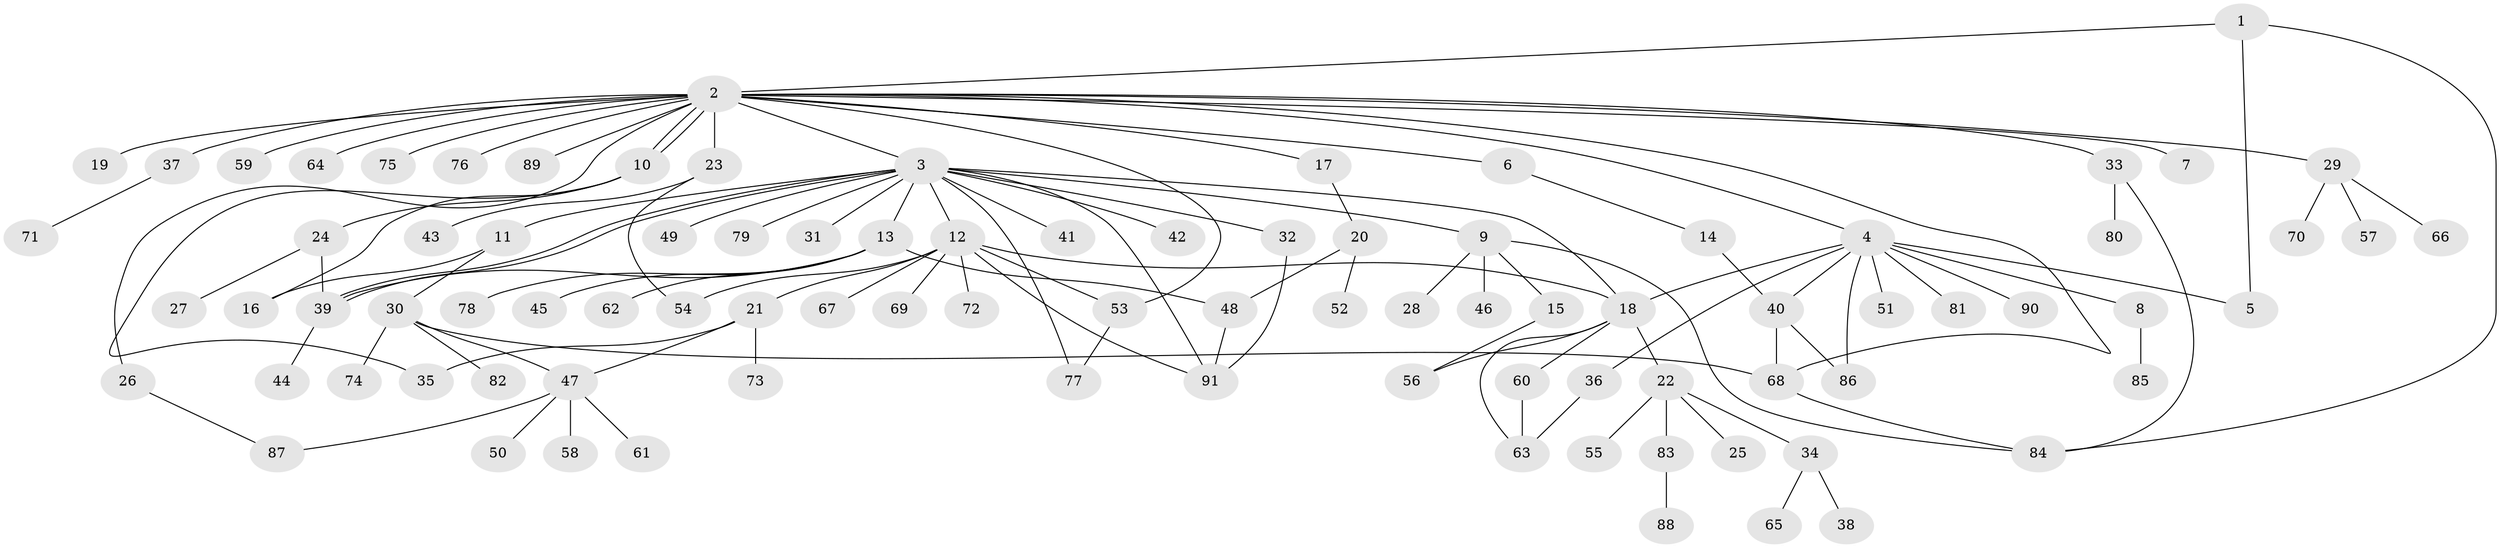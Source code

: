 // coarse degree distribution, {9: 0.018518518518518517, 2: 0.14814814814814814, 1: 0.6851851851851852, 13: 0.018518518518518517, 4: 0.018518518518518517, 14: 0.018518518518518517, 3: 0.037037037037037035, 18: 0.018518518518518517, 7: 0.018518518518518517, 6: 0.018518518518518517}
// Generated by graph-tools (version 1.1) at 2025/50/03/04/25 21:50:17]
// undirected, 91 vertices, 118 edges
graph export_dot {
graph [start="1"]
  node [color=gray90,style=filled];
  1;
  2;
  3;
  4;
  5;
  6;
  7;
  8;
  9;
  10;
  11;
  12;
  13;
  14;
  15;
  16;
  17;
  18;
  19;
  20;
  21;
  22;
  23;
  24;
  25;
  26;
  27;
  28;
  29;
  30;
  31;
  32;
  33;
  34;
  35;
  36;
  37;
  38;
  39;
  40;
  41;
  42;
  43;
  44;
  45;
  46;
  47;
  48;
  49;
  50;
  51;
  52;
  53;
  54;
  55;
  56;
  57;
  58;
  59;
  60;
  61;
  62;
  63;
  64;
  65;
  66;
  67;
  68;
  69;
  70;
  71;
  72;
  73;
  74;
  75;
  76;
  77;
  78;
  79;
  80;
  81;
  82;
  83;
  84;
  85;
  86;
  87;
  88;
  89;
  90;
  91;
  1 -- 2;
  1 -- 5;
  1 -- 84;
  2 -- 3;
  2 -- 4;
  2 -- 6;
  2 -- 7;
  2 -- 10;
  2 -- 10;
  2 -- 17;
  2 -- 19;
  2 -- 23;
  2 -- 26;
  2 -- 29;
  2 -- 33;
  2 -- 37;
  2 -- 53;
  2 -- 59;
  2 -- 64;
  2 -- 68;
  2 -- 75;
  2 -- 76;
  2 -- 89;
  3 -- 9;
  3 -- 11;
  3 -- 12;
  3 -- 13;
  3 -- 18;
  3 -- 31;
  3 -- 32;
  3 -- 39;
  3 -- 39;
  3 -- 41;
  3 -- 42;
  3 -- 49;
  3 -- 77;
  3 -- 79;
  3 -- 91;
  4 -- 5;
  4 -- 8;
  4 -- 18;
  4 -- 36;
  4 -- 40;
  4 -- 51;
  4 -- 81;
  4 -- 86;
  4 -- 90;
  6 -- 14;
  8 -- 85;
  9 -- 15;
  9 -- 28;
  9 -- 46;
  9 -- 84;
  10 -- 16;
  10 -- 24;
  10 -- 35;
  11 -- 16;
  11 -- 30;
  12 -- 18;
  12 -- 21;
  12 -- 53;
  12 -- 54;
  12 -- 67;
  12 -- 69;
  12 -- 72;
  12 -- 91;
  13 -- 39;
  13 -- 45;
  13 -- 48;
  13 -- 62;
  13 -- 78;
  14 -- 40;
  15 -- 56;
  17 -- 20;
  18 -- 22;
  18 -- 56;
  18 -- 60;
  18 -- 63;
  20 -- 48;
  20 -- 52;
  21 -- 35;
  21 -- 47;
  21 -- 73;
  22 -- 25;
  22 -- 34;
  22 -- 55;
  22 -- 83;
  23 -- 43;
  23 -- 54;
  24 -- 27;
  24 -- 39;
  26 -- 87;
  29 -- 57;
  29 -- 66;
  29 -- 70;
  30 -- 47;
  30 -- 68;
  30 -- 74;
  30 -- 82;
  32 -- 91;
  33 -- 80;
  33 -- 84;
  34 -- 38;
  34 -- 65;
  36 -- 63;
  37 -- 71;
  39 -- 44;
  40 -- 68;
  40 -- 86;
  47 -- 50;
  47 -- 58;
  47 -- 61;
  47 -- 87;
  48 -- 91;
  53 -- 77;
  60 -- 63;
  68 -- 84;
  83 -- 88;
}
